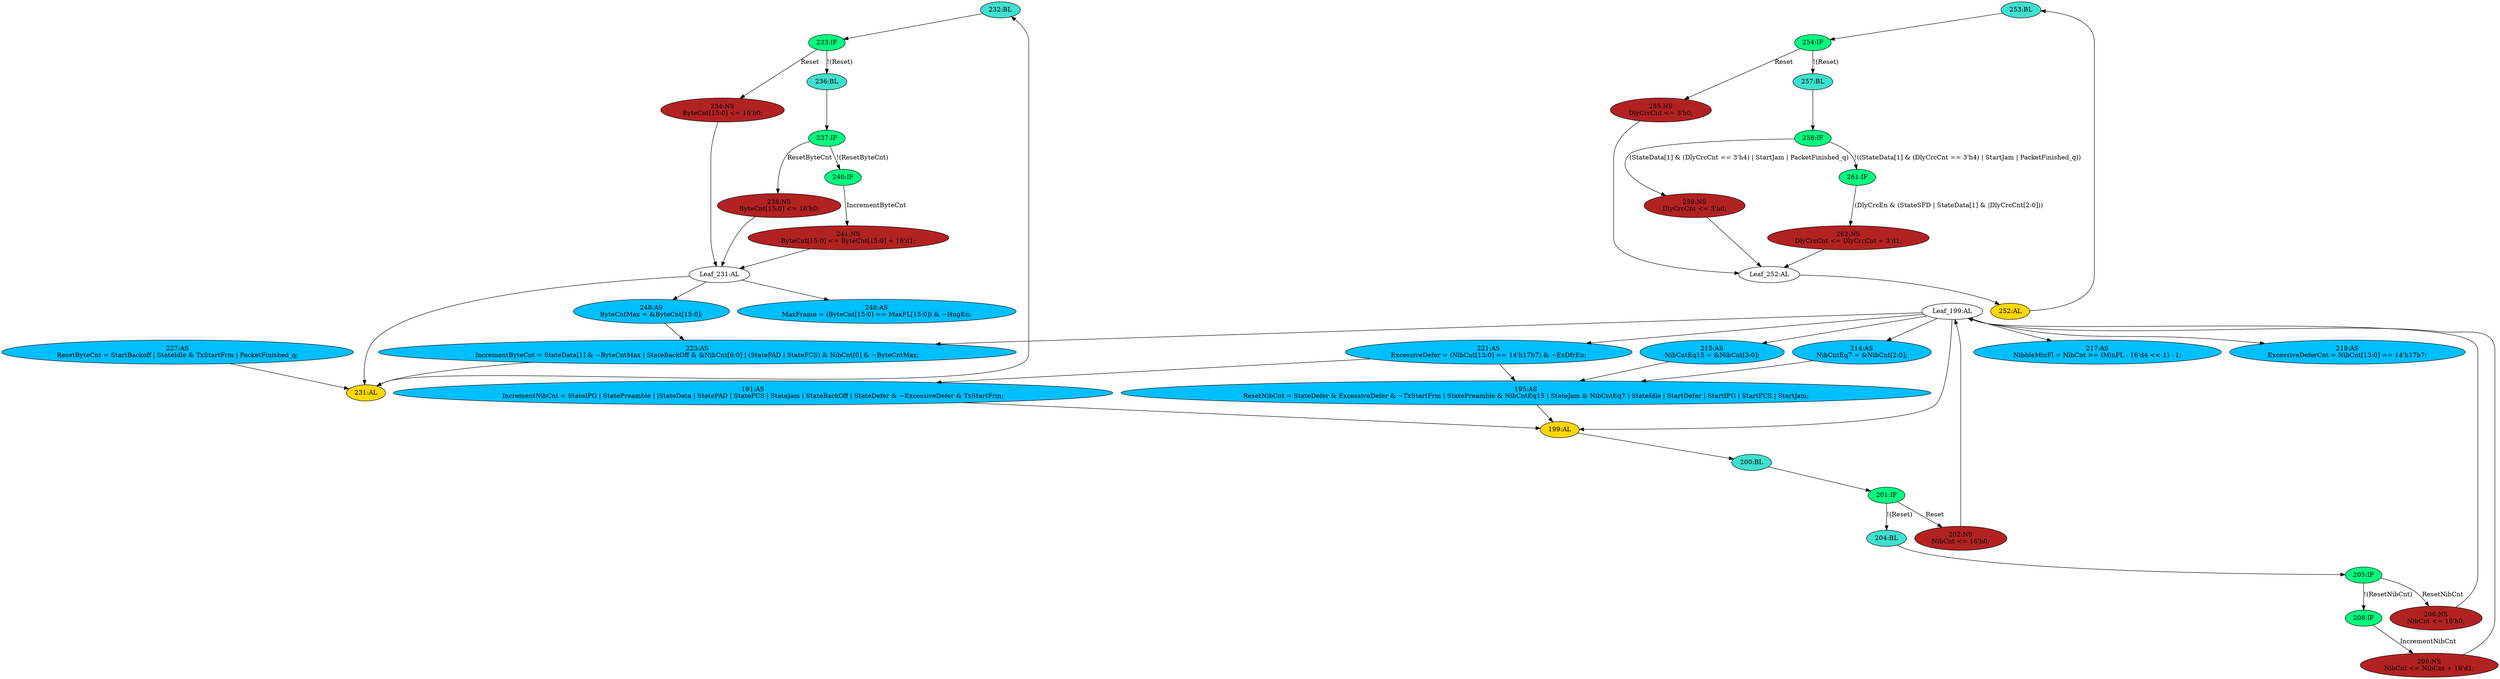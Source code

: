 strict digraph "compose( ,  )" {
	node [label="\N"];
	"232:BL"	 [ast="<pyverilog.vparser.ast.Block object at 0x7f467e13ddd0>",
		fillcolor=turquoise,
		label="232:BL",
		statements="[]",
		style=filled,
		typ=Block];
	"233:IF"	 [ast="<pyverilog.vparser.ast.IfStatement object at 0x7f467dd060d0>",
		fillcolor=springgreen,
		label="233:IF",
		statements="[]",
		style=filled,
		typ=IfStatement];
	"232:BL" -> "233:IF"	 [cond="[]",
		lineno=None];
	"221:AS"	 [ast="<pyverilog.vparser.ast.Assign object at 0x7f467e137f50>",
		def_var="['ExcessiveDefer']",
		fillcolor=deepskyblue,
		label="221:AS
ExcessiveDefer = (NibCnt[13:0] == 14'h17b7) & ~ExDfrEn;",
		statements="[]",
		style=filled,
		typ=Assign,
		use_var="['NibCnt', 'ExDfrEn']"];
	"191:AS"	 [ast="<pyverilog.vparser.ast.Assign object at 0x7f467dd5e1d0>",
		def_var="['IncrementNibCnt']",
		fillcolor=deepskyblue,
		label="191:AS
IncrementNibCnt = StateIPG | StatePreamble | |StateData | StatePAD | StateFCS | StateJam | StateBackOff | StateDefer & ~ExcessiveDefer & \
TxStartFrm;",
		statements="[]",
		style=filled,
		typ=Assign,
		use_var="['StateIPG', 'StatePreamble', 'StateData', 'StatePAD', 'StateFCS', 'StateJam', 'StateBackOff', 'StateDefer', 'ExcessiveDefer', '\
TxStartFrm']"];
	"221:AS" -> "191:AS";
	"195:AS"	 [ast="<pyverilog.vparser.ast.Assign object at 0x7f467dd5e750>",
		def_var="['ResetNibCnt']",
		fillcolor=deepskyblue,
		label="195:AS
ResetNibCnt = StateDefer & ExcessiveDefer & ~TxStartFrm | StatePreamble & NibCntEq15 | StateJam & NibCntEq7 | StateIdle | \
StartDefer | StartIPG | StartFCS | StartJam;",
		statements="[]",
		style=filled,
		typ=Assign,
		use_var="['StateDefer', 'ExcessiveDefer', 'TxStartFrm', 'StatePreamble', 'NibCntEq15', 'StateJam', 'NibCntEq7', 'StateIdle', 'StartDefer', '\
StartIPG', 'StartFCS', 'StartJam']"];
	"221:AS" -> "195:AS";
	"209:NS"	 [ast="<pyverilog.vparser.ast.NonblockingSubstitution object at 0x7f467e1373d0>",
		fillcolor=firebrick,
		label="209:NS
NibCnt <= NibCnt + 16'd1;",
		statements="[<pyverilog.vparser.ast.NonblockingSubstitution object at 0x7f467e1373d0>]",
		style=filled,
		typ=NonblockingSubstitution];
	"Leaf_199:AL"	 [def_var="['NibCnt']",
		label="Leaf_199:AL"];
	"209:NS" -> "Leaf_199:AL"	 [cond="[]",
		lineno=None];
	"234:NS"	 [ast="<pyverilog.vparser.ast.NonblockingSubstitution object at 0x7f467dd06090>",
		fillcolor=firebrick,
		label="234:NS
ByteCnt[15:0] <= 16'h0;",
		statements="[<pyverilog.vparser.ast.NonblockingSubstitution object at 0x7f467dd06090>]",
		style=filled,
		typ=NonblockingSubstitution];
	"233:IF" -> "234:NS"	 [cond="['Reset']",
		label=Reset,
		lineno=233];
	"236:BL"	 [ast="<pyverilog.vparser.ast.Block object at 0x7f467dd06150>",
		fillcolor=turquoise,
		label="236:BL",
		statements="[]",
		style=filled,
		typ=Block];
	"233:IF" -> "236:BL"	 [cond="['Reset']",
		label="!(Reset)",
		lineno=233];
	"238:NS"	 [ast="<pyverilog.vparser.ast.NonblockingSubstitution object at 0x7f467dd06450>",
		fillcolor=firebrick,
		label="238:NS
ByteCnt[15:0] <= 16'h0;",
		statements="[<pyverilog.vparser.ast.NonblockingSubstitution object at 0x7f467dd06450>]",
		style=filled,
		typ=NonblockingSubstitution];
	"Leaf_231:AL"	 [def_var="['ByteCnt']",
		label="Leaf_231:AL"];
	"238:NS" -> "Leaf_231:AL"	 [cond="[]",
		lineno=None];
	"253:BL"	 [ast="<pyverilog.vparser.ast.Block object at 0x7f467dce8050>",
		fillcolor=turquoise,
		label="253:BL",
		statements="[]",
		style=filled,
		typ=Block];
	"254:IF"	 [ast="<pyverilog.vparser.ast.IfStatement object at 0x7f467dce8250>",
		fillcolor=springgreen,
		label="254:IF",
		statements="[]",
		style=filled,
		typ=IfStatement];
	"253:BL" -> "254:IF"	 [cond="[]",
		lineno=None];
	"215:AS"	 [ast="<pyverilog.vparser.ast.Assign object at 0x7f467e137650>",
		def_var="['NibCntEq15']",
		fillcolor=deepskyblue,
		label="215:AS
NibCntEq15 = &NibCnt[3:0];",
		statements="[]",
		style=filled,
		typ=Assign,
		use_var="['NibCnt']"];
	"215:AS" -> "195:AS";
	"227:AS"	 [ast="<pyverilog.vparser.ast.Assign object at 0x7f467e13dad0>",
		def_var="['ResetByteCnt']",
		fillcolor=deepskyblue,
		label="227:AS
ResetByteCnt = StartBackoff | StateIdle & TxStartFrm | PacketFinished_q;",
		statements="[]",
		style=filled,
		typ=Assign,
		use_var="['StartBackoff', 'StateIdle', 'TxStartFrm', 'PacketFinished_q']"];
	"231:AL"	 [ast="<pyverilog.vparser.ast.Always object at 0x7f467e13de10>",
		clk_sens=True,
		fillcolor=gold,
		label="231:AL",
		sens="['MTxClk', 'Reset']",
		statements="[]",
		style=filled,
		typ=Always,
		use_var="['Reset', 'ByteCnt', 'IncrementByteCnt', 'ResetByteCnt']"];
	"227:AS" -> "231:AL";
	"199:AL"	 [ast="<pyverilog.vparser.ast.Always object at 0x7f467dd5ec10>",
		clk_sens=True,
		fillcolor=gold,
		label="199:AL",
		sens="['MTxClk', 'Reset']",
		statements="[]",
		style=filled,
		typ=Always,
		use_var="['Reset', 'IncrementNibCnt', 'NibCnt', 'ResetNibCnt']"];
	"191:AS" -> "199:AL";
	"240:IF"	 [ast="<pyverilog.vparser.ast.IfStatement object at 0x7f467dd06750>",
		fillcolor=springgreen,
		label="240:IF",
		statements="[]",
		style=filled,
		typ=IfStatement];
	"241:NS"	 [ast="<pyverilog.vparser.ast.NonblockingSubstitution object at 0x7f467dd06910>",
		fillcolor=firebrick,
		label="241:NS
ByteCnt[15:0] <= ByteCnt[15:0] + 16'd1;",
		statements="[<pyverilog.vparser.ast.NonblockingSubstitution object at 0x7f467dd06910>]",
		style=filled,
		typ=NonblockingSubstitution];
	"240:IF" -> "241:NS"	 [cond="['IncrementByteCnt']",
		label=IncrementByteCnt,
		lineno=240];
	"204:BL"	 [ast="<pyverilog.vparser.ast.Block object at 0x7f467dd5ee50>",
		fillcolor=turquoise,
		label="204:BL",
		statements="[]",
		style=filled,
		typ=Block];
	"205:IF"	 [ast="<pyverilog.vparser.ast.IfStatement object at 0x7f467e1370d0>",
		fillcolor=springgreen,
		label="205:IF",
		statements="[]",
		style=filled,
		typ=IfStatement];
	"204:BL" -> "205:IF"	 [cond="[]",
		lineno=None];
	"259:NS"	 [ast="<pyverilog.vparser.ast.NonblockingSubstitution object at 0x7f467dce8790>",
		fillcolor=firebrick,
		label="259:NS
DlyCrcCnt <= 3'h0;",
		statements="[<pyverilog.vparser.ast.NonblockingSubstitution object at 0x7f467dce8790>]",
		style=filled,
		typ=NonblockingSubstitution];
	"Leaf_252:AL"	 [def_var="['DlyCrcCnt']",
		label="Leaf_252:AL"];
	"259:NS" -> "Leaf_252:AL"	 [cond="[]",
		lineno=None];
	"231:AL" -> "232:BL"	 [cond="[]",
		lineno=None];
	"262:NS"	 [ast="<pyverilog.vparser.ast.NonblockingSubstitution object at 0x7f467dce8d90>",
		fillcolor=firebrick,
		label="262:NS
DlyCrcCnt <= DlyCrcCnt + 3'd1;",
		statements="[<pyverilog.vparser.ast.NonblockingSubstitution object at 0x7f467dce8d90>]",
		style=filled,
		typ=NonblockingSubstitution];
	"262:NS" -> "Leaf_252:AL"	 [cond="[]",
		lineno=None];
	"200:BL"	 [ast="<pyverilog.vparser.ast.Block object at 0x7f467dd5ec50>",
		fillcolor=turquoise,
		label="200:BL",
		statements="[]",
		style=filled,
		typ=Block];
	"199:AL" -> "200:BL"	 [cond="[]",
		lineno=None];
	"208:IF"	 [ast="<pyverilog.vparser.ast.IfStatement object at 0x7f467e137210>",
		fillcolor=springgreen,
		label="208:IF",
		statements="[]",
		style=filled,
		typ=IfStatement];
	"208:IF" -> "209:NS"	 [cond="['IncrementNibCnt']",
		label=IncrementNibCnt,
		lineno=208];
	"202:NS"	 [ast="<pyverilog.vparser.ast.NonblockingSubstitution object at 0x7f467dd5ed90>",
		fillcolor=firebrick,
		label="202:NS
NibCnt <= 16'h0;",
		statements="[<pyverilog.vparser.ast.NonblockingSubstitution object at 0x7f467dd5ed90>]",
		style=filled,
		typ=NonblockingSubstitution];
	"202:NS" -> "Leaf_199:AL"	 [cond="[]",
		lineno=None];
	"258:IF"	 [ast="<pyverilog.vparser.ast.IfStatement object at 0x7f467dce87d0>",
		fillcolor=springgreen,
		label="258:IF",
		statements="[]",
		style=filled,
		typ=IfStatement];
	"258:IF" -> "259:NS"	 [cond="['StateData', 'DlyCrcCnt', 'StartJam', 'PacketFinished_q']",
		label="(StateData[1] & (DlyCrcCnt == 3'h4) | StartJam | PacketFinished_q)",
		lineno=258];
	"261:IF"	 [ast="<pyverilog.vparser.ast.IfStatement object at 0x7f467dce8c50>",
		fillcolor=springgreen,
		label="261:IF",
		statements="[]",
		style=filled,
		typ=IfStatement];
	"258:IF" -> "261:IF"	 [cond="['StateData', 'DlyCrcCnt', 'StartJam', 'PacketFinished_q']",
		label="!((StateData[1] & (DlyCrcCnt == 3'h4) | StartJam | PacketFinished_q))",
		lineno=258];
	"234:NS" -> "Leaf_231:AL"	 [cond="[]",
		lineno=None];
	"237:IF"	 [ast="<pyverilog.vparser.ast.IfStatement object at 0x7f467dd06490>",
		fillcolor=springgreen,
		label="237:IF",
		statements="[]",
		style=filled,
		typ=IfStatement];
	"236:BL" -> "237:IF"	 [cond="[]",
		lineno=None];
	"217:AS"	 [ast="<pyverilog.vparser.ast.Assign object at 0x7f467e137a50>",
		def_var="['NibbleMinFl']",
		fillcolor=deepskyblue,
		label="217:AS
NibbleMinFl = NibCnt >= (MinFL - 16'd4 << 1) - 1;",
		statements="[]",
		style=filled,
		typ=Assign,
		use_var="['NibCnt', 'MinFL']"];
	"219:AS"	 [ast="<pyverilog.vparser.ast.Assign object at 0x7f467e137c90>",
		def_var="['ExcessiveDeferCnt']",
		fillcolor=deepskyblue,
		label="219:AS
ExcessiveDeferCnt = NibCnt[13:0] == 14'h17b7;",
		statements="[]",
		style=filled,
		typ=Assign,
		use_var="['NibCnt']"];
	"248:AS"	 [ast="<pyverilog.vparser.ast.Assign object at 0x7f467dd06d90>",
		def_var="['ByteCntMax']",
		fillcolor=deepskyblue,
		label="248:AS
ByteCntMax = &ByteCnt[15:0];",
		statements="[]",
		style=filled,
		typ=Assign,
		use_var="['ByteCnt']"];
	"223:AS"	 [ast="<pyverilog.vparser.ast.Assign object at 0x7f467e13d750>",
		def_var="['IncrementByteCnt']",
		fillcolor=deepskyblue,
		label="223:AS
IncrementByteCnt = StateData[1] & ~ByteCntMax | StateBackOff & &NibCnt[6:0] | (StatePAD | StateFCS) & NibCnt[0] & ~ByteCntMax;",
		statements="[]",
		style=filled,
		typ=Assign,
		use_var="['StateData', 'ByteCntMax', 'StateBackOff', 'NibCnt', 'StatePAD', 'StateFCS', 'NibCnt', 'ByteCntMax']"];
	"248:AS" -> "223:AS";
	"246:AS"	 [ast="<pyverilog.vparser.ast.Assign object at 0x7f467dd06a90>",
		def_var="['MaxFrame']",
		fillcolor=deepskyblue,
		label="246:AS
MaxFrame = (ByteCnt[15:0] == MaxFL[15:0]) & ~HugEn;",
		statements="[]",
		style=filled,
		typ=Assign,
		use_var="['ByteCnt', 'MaxFL', 'HugEn']"];
	"223:AS" -> "231:AL";
	"252:AL"	 [ast="<pyverilog.vparser.ast.Always object at 0x7f467dce8090>",
		clk_sens=True,
		fillcolor=gold,
		label="252:AL",
		sens="['MTxClk', 'Reset']",
		statements="[]",
		style=filled,
		typ=Always,
		use_var="['StateSFD', 'Reset', 'PacketFinished_q', 'DlyCrcCnt', 'StartJam', 'DlyCrcEn', 'StateData']"];
	"252:AL" -> "253:BL"	 [cond="[]",
		lineno=None];
	"205:IF" -> "208:IF"	 [cond="['ResetNibCnt']",
		label="!(ResetNibCnt)",
		lineno=205];
	"206:NS"	 [ast="<pyverilog.vparser.ast.NonblockingSubstitution object at 0x7f467e137090>",
		fillcolor=firebrick,
		label="206:NS
NibCnt <= 16'h0;",
		statements="[<pyverilog.vparser.ast.NonblockingSubstitution object at 0x7f467e137090>]",
		style=filled,
		typ=NonblockingSubstitution];
	"205:IF" -> "206:NS"	 [cond="['ResetNibCnt']",
		label=ResetNibCnt,
		lineno=205];
	"Leaf_252:AL" -> "252:AL";
	"206:NS" -> "Leaf_199:AL"	 [cond="[]",
		lineno=None];
	"Leaf_199:AL" -> "221:AS";
	"Leaf_199:AL" -> "215:AS";
	"Leaf_199:AL" -> "199:AL";
	"Leaf_199:AL" -> "217:AS";
	"Leaf_199:AL" -> "219:AS";
	"Leaf_199:AL" -> "223:AS";
	"214:AS"	 [ast="<pyverilog.vparser.ast.Assign object at 0x7f467e137390>",
		def_var="['NibCntEq7']",
		fillcolor=deepskyblue,
		label="214:AS
NibCntEq7 = &NibCnt[2:0];",
		statements="[]",
		style=filled,
		typ=Assign,
		use_var="['NibCnt']"];
	"Leaf_199:AL" -> "214:AS";
	"241:NS" -> "Leaf_231:AL"	 [cond="[]",
		lineno=None];
	"255:NS"	 [ast="<pyverilog.vparser.ast.NonblockingSubstitution object at 0x7f467dce8210>",
		fillcolor=firebrick,
		label="255:NS
DlyCrcCnt <= 3'h0;",
		statements="[<pyverilog.vparser.ast.NonblockingSubstitution object at 0x7f467dce8210>]",
		style=filled,
		typ=NonblockingSubstitution];
	"255:NS" -> "Leaf_252:AL"	 [cond="[]",
		lineno=None];
	"237:IF" -> "238:NS"	 [cond="['ResetByteCnt']",
		label=ResetByteCnt,
		lineno=237];
	"237:IF" -> "240:IF"	 [cond="['ResetByteCnt']",
		label="!(ResetByteCnt)",
		lineno=237];
	"195:AS" -> "199:AL";
	"201:IF"	 [ast="<pyverilog.vparser.ast.IfStatement object at 0x7f467dd5edd0>",
		fillcolor=springgreen,
		label="201:IF",
		statements="[]",
		style=filled,
		typ=IfStatement];
	"200:BL" -> "201:IF"	 [cond="[]",
		lineno=None];
	"254:IF" -> "255:NS"	 [cond="['Reset']",
		label=Reset,
		lineno=254];
	"257:BL"	 [ast="<pyverilog.vparser.ast.Block object at 0x7f467dce82d0>",
		fillcolor=turquoise,
		label="257:BL",
		statements="[]",
		style=filled,
		typ=Block];
	"254:IF" -> "257:BL"	 [cond="['Reset']",
		label="!(Reset)",
		lineno=254];
	"214:AS" -> "195:AS";
	"257:BL" -> "258:IF"	 [cond="[]",
		lineno=None];
	"201:IF" -> "204:BL"	 [cond="['Reset']",
		label="!(Reset)",
		lineno=201];
	"201:IF" -> "202:NS"	 [cond="['Reset']",
		label=Reset,
		lineno=201];
	"261:IF" -> "262:NS"	 [cond="['DlyCrcEn', 'StateSFD', 'StateData', 'DlyCrcCnt']",
		label="(DlyCrcEn & (StateSFD | StateData[1] & |DlyCrcCnt[2:0]))",
		lineno=261];
	"Leaf_231:AL" -> "231:AL";
	"Leaf_231:AL" -> "248:AS";
	"Leaf_231:AL" -> "246:AS";
}
